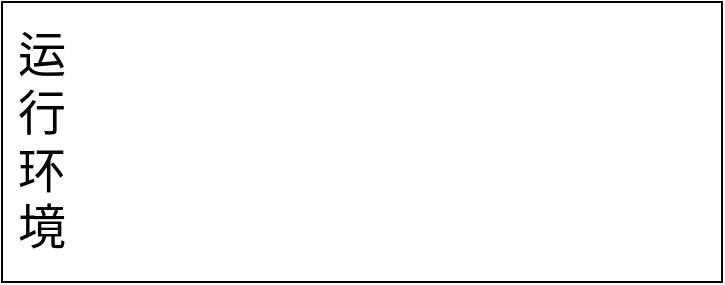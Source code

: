 <mxfile version="11.2.9" type="github" pages="1"><diagram id="8lyJ3ay2HMNuHzO1w2Df" name="Page-1"><mxGraphModel dx="1666" dy="777" grid="1" gridSize="10" guides="1" tooltips="1" connect="1" arrows="1" fold="1" page="1" pageScale="1" pageWidth="827" pageHeight="1169" math="0" shadow="0"><root><mxCell id="0"/><mxCell id="1" parent="0"/><mxCell id="aEwgaKCxR69KtkhOMrWc-2" value="" style="rounded=0;whiteSpace=wrap;html=1;" vertex="1" parent="1"><mxGeometry x="160" y="270" width="360" height="140" as="geometry"/></mxCell><mxCell id="aEwgaKCxR69KtkhOMrWc-3" value="&lt;font style=&quot;font-size: 24px&quot;&gt;运行环境&lt;/font&gt;" style="text;html=1;strokeColor=none;fillColor=none;align=center;verticalAlign=middle;whiteSpace=wrap;rounded=0;" vertex="1" parent="1"><mxGeometry x="170" y="280" width="20" height="120" as="geometry"/></mxCell></root></mxGraphModel></diagram></mxfile>